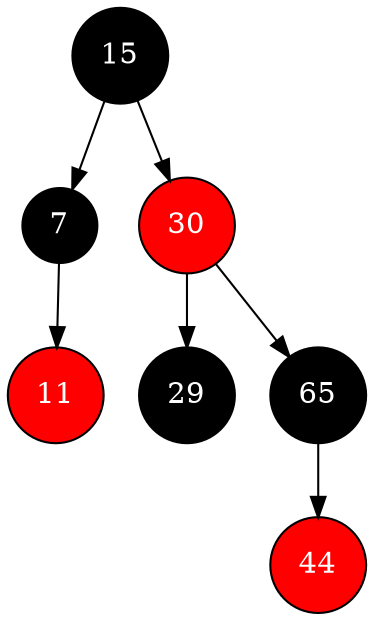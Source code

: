 digraph RedBlackTree {
    node [shape=circle, style=filled, color=black, fontcolor=white];
    15 [label="15", fillcolor="black"];
    15 -> 7;
    7 [label="7", fillcolor="black"];
    7 -> 11;
    11 [label="11", fillcolor="red"];
    15 -> 30;
    30 [label="30", fillcolor="red"];
    30 -> 29;
    29 [label="29", fillcolor="black"];
    30 -> 65;
    65 [label="65", fillcolor="black"];
    65 -> 44;
    44 [label="44", fillcolor="red"];
}
